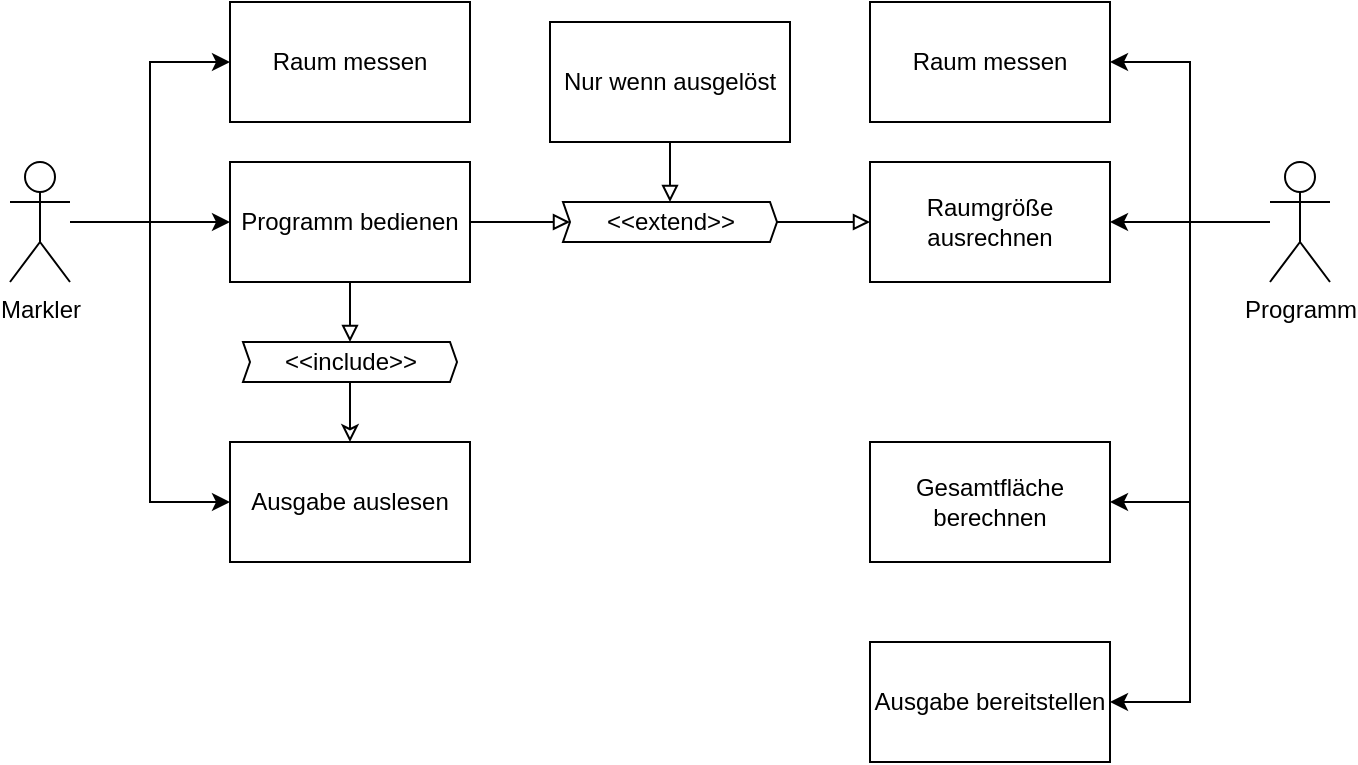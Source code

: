 <mxfile version="25.0.3">
  <diagram name="Seite-1" id="OiyQYx4CDayECdPJGrxK">
    <mxGraphModel dx="955" dy="515" grid="1" gridSize="10" guides="1" tooltips="1" connect="1" arrows="1" fold="1" page="1" pageScale="1" pageWidth="827" pageHeight="1169" math="0" shadow="0">
      <root>
        <mxCell id="0" />
        <mxCell id="1" parent="0" />
        <mxCell id="zC0twBDkTGlBig3KOCTz-3" value="" style="edgeStyle=orthogonalEdgeStyle;rounded=0;orthogonalLoop=1;jettySize=auto;html=1;" edge="1" parent="1" source="zC0twBDkTGlBig3KOCTz-1" target="zC0twBDkTGlBig3KOCTz-2">
          <mxGeometry relative="1" as="geometry">
            <Array as="points">
              <mxPoint x="160" y="250" />
              <mxPoint x="160" y="170" />
            </Array>
          </mxGeometry>
        </mxCell>
        <mxCell id="zC0twBDkTGlBig3KOCTz-6" style="edgeStyle=orthogonalEdgeStyle;rounded=0;orthogonalLoop=1;jettySize=auto;html=1;entryX=0;entryY=0.5;entryDx=0;entryDy=0;" edge="1" parent="1" source="zC0twBDkTGlBig3KOCTz-1" target="zC0twBDkTGlBig3KOCTz-4">
          <mxGeometry relative="1" as="geometry" />
        </mxCell>
        <mxCell id="zC0twBDkTGlBig3KOCTz-8" style="edgeStyle=orthogonalEdgeStyle;rounded=0;orthogonalLoop=1;jettySize=auto;html=1;entryX=0;entryY=0.5;entryDx=0;entryDy=0;" edge="1" parent="1" source="zC0twBDkTGlBig3KOCTz-1" target="zC0twBDkTGlBig3KOCTz-7">
          <mxGeometry relative="1" as="geometry">
            <Array as="points">
              <mxPoint x="160" y="250" />
              <mxPoint x="160" y="390" />
            </Array>
          </mxGeometry>
        </mxCell>
        <mxCell id="zC0twBDkTGlBig3KOCTz-1" value="&lt;div&gt;Markler&lt;/div&gt;" style="shape=umlActor;verticalLabelPosition=bottom;verticalAlign=top;html=1;outlineConnect=0;" vertex="1" parent="1">
          <mxGeometry x="90" y="220" width="30" height="60" as="geometry" />
        </mxCell>
        <mxCell id="zC0twBDkTGlBig3KOCTz-2" value="Raum messen" style="whiteSpace=wrap;html=1;verticalAlign=middle;glass=0;shadow=0;rounded=0;" vertex="1" parent="1">
          <mxGeometry x="200" y="140" width="120" height="60" as="geometry" />
        </mxCell>
        <mxCell id="zC0twBDkTGlBig3KOCTz-18" style="edgeStyle=orthogonalEdgeStyle;rounded=0;orthogonalLoop=1;jettySize=auto;html=1;entryX=0.5;entryY=0;entryDx=0;entryDy=0;endArrow=block;endFill=0;" edge="1" parent="1" source="zC0twBDkTGlBig3KOCTz-4" target="zC0twBDkTGlBig3KOCTz-28">
          <mxGeometry relative="1" as="geometry" />
        </mxCell>
        <mxCell id="zC0twBDkTGlBig3KOCTz-20" style="edgeStyle=orthogonalEdgeStyle;rounded=0;orthogonalLoop=1;jettySize=auto;html=1;entryX=0;entryY=0.5;entryDx=0;entryDy=0;endArrow=block;endFill=0;" edge="1" parent="1" source="zC0twBDkTGlBig3KOCTz-4" target="zC0twBDkTGlBig3KOCTz-25">
          <mxGeometry relative="1" as="geometry" />
        </mxCell>
        <mxCell id="zC0twBDkTGlBig3KOCTz-4" value="Programm bedienen" style="whiteSpace=wrap;html=1;verticalAlign=middle;glass=0;shadow=0;rounded=0;" vertex="1" parent="1">
          <mxGeometry x="200" y="220" width="120" height="60" as="geometry" />
        </mxCell>
        <mxCell id="zC0twBDkTGlBig3KOCTz-7" value="Ausgabe auslesen" style="whiteSpace=wrap;html=1;verticalAlign=middle;glass=0;shadow=0;rounded=0;" vertex="1" parent="1">
          <mxGeometry x="200" y="360" width="120" height="60" as="geometry" />
        </mxCell>
        <mxCell id="zC0twBDkTGlBig3KOCTz-11" style="edgeStyle=orthogonalEdgeStyle;rounded=0;orthogonalLoop=1;jettySize=auto;html=1;entryX=1;entryY=0.5;entryDx=0;entryDy=0;" edge="1" parent="1" source="zC0twBDkTGlBig3KOCTz-9" target="zC0twBDkTGlBig3KOCTz-10">
          <mxGeometry relative="1" as="geometry" />
        </mxCell>
        <mxCell id="zC0twBDkTGlBig3KOCTz-13" style="edgeStyle=orthogonalEdgeStyle;rounded=0;orthogonalLoop=1;jettySize=auto;html=1;entryX=1;entryY=0.5;entryDx=0;entryDy=0;" edge="1" parent="1" source="zC0twBDkTGlBig3KOCTz-9" target="zC0twBDkTGlBig3KOCTz-12">
          <mxGeometry relative="1" as="geometry" />
        </mxCell>
        <mxCell id="zC0twBDkTGlBig3KOCTz-15" style="edgeStyle=orthogonalEdgeStyle;rounded=0;orthogonalLoop=1;jettySize=auto;html=1;entryX=1;entryY=0.5;entryDx=0;entryDy=0;" edge="1" parent="1" source="zC0twBDkTGlBig3KOCTz-9" target="zC0twBDkTGlBig3KOCTz-14">
          <mxGeometry relative="1" as="geometry" />
        </mxCell>
        <mxCell id="zC0twBDkTGlBig3KOCTz-17" style="edgeStyle=orthogonalEdgeStyle;rounded=0;orthogonalLoop=1;jettySize=auto;html=1;entryX=1;entryY=0.5;entryDx=0;entryDy=0;" edge="1" parent="1" source="zC0twBDkTGlBig3KOCTz-9" target="zC0twBDkTGlBig3KOCTz-16">
          <mxGeometry relative="1" as="geometry" />
        </mxCell>
        <mxCell id="zC0twBDkTGlBig3KOCTz-9" value="Programm" style="shape=umlActor;verticalLabelPosition=bottom;verticalAlign=top;html=1;outlineConnect=0;" vertex="1" parent="1">
          <mxGeometry x="720" y="220" width="30" height="60" as="geometry" />
        </mxCell>
        <mxCell id="zC0twBDkTGlBig3KOCTz-10" value="Raum messen" style="whiteSpace=wrap;html=1;verticalAlign=middle;glass=0;shadow=0;rounded=0;" vertex="1" parent="1">
          <mxGeometry x="520" y="140" width="120" height="60" as="geometry" />
        </mxCell>
        <mxCell id="zC0twBDkTGlBig3KOCTz-12" value="Raumgröße ausrechnen" style="whiteSpace=wrap;html=1;verticalAlign=middle;glass=0;shadow=0;rounded=0;" vertex="1" parent="1">
          <mxGeometry x="520" y="220" width="120" height="60" as="geometry" />
        </mxCell>
        <mxCell id="zC0twBDkTGlBig3KOCTz-14" value="Gesamtfläche berechnen" style="whiteSpace=wrap;html=1;verticalAlign=middle;glass=0;shadow=0;rounded=0;" vertex="1" parent="1">
          <mxGeometry x="520" y="360" width="120" height="60" as="geometry" />
        </mxCell>
        <mxCell id="zC0twBDkTGlBig3KOCTz-16" value="Ausgabe bereitstellen" style="whiteSpace=wrap;html=1;verticalAlign=middle;glass=0;shadow=0;rounded=0;" vertex="1" parent="1">
          <mxGeometry x="520" y="460" width="120" height="60" as="geometry" />
        </mxCell>
        <mxCell id="zC0twBDkTGlBig3KOCTz-27" style="edgeStyle=orthogonalEdgeStyle;rounded=0;orthogonalLoop=1;jettySize=auto;html=1;entryX=0.5;entryY=0;entryDx=0;entryDy=0;endArrow=block;endFill=0;" edge="1" parent="1" source="zC0twBDkTGlBig3KOCTz-22" target="zC0twBDkTGlBig3KOCTz-25">
          <mxGeometry relative="1" as="geometry" />
        </mxCell>
        <mxCell id="zC0twBDkTGlBig3KOCTz-22" value="Nur wenn ausgelöst" style="whiteSpace=wrap;html=1;verticalAlign=middle;glass=0;shadow=0;rounded=0;" vertex="1" parent="1">
          <mxGeometry x="360" y="150" width="120" height="60" as="geometry" />
        </mxCell>
        <mxCell id="zC0twBDkTGlBig3KOCTz-26" style="edgeStyle=orthogonalEdgeStyle;rounded=0;orthogonalLoop=1;jettySize=auto;html=1;exitX=1;exitY=0.5;exitDx=0;exitDy=0;entryX=0;entryY=0.5;entryDx=0;entryDy=0;endArrow=block;endFill=0;" edge="1" parent="1" source="zC0twBDkTGlBig3KOCTz-25" target="zC0twBDkTGlBig3KOCTz-12">
          <mxGeometry relative="1" as="geometry" />
        </mxCell>
        <mxCell id="zC0twBDkTGlBig3KOCTz-25" value="&amp;lt;&amp;lt;extend&amp;gt;&amp;gt;" style="shape=step;perimeter=stepPerimeter;whiteSpace=wrap;html=1;fixedSize=1;size=3.5;" vertex="1" parent="1">
          <mxGeometry x="366.5" y="240" width="107" height="20" as="geometry" />
        </mxCell>
        <mxCell id="zC0twBDkTGlBig3KOCTz-29" style="edgeStyle=orthogonalEdgeStyle;rounded=0;orthogonalLoop=1;jettySize=auto;html=1;entryX=0.5;entryY=0;entryDx=0;entryDy=0;endArrow=classic;endFill=0;" edge="1" parent="1" source="zC0twBDkTGlBig3KOCTz-28" target="zC0twBDkTGlBig3KOCTz-7">
          <mxGeometry relative="1" as="geometry" />
        </mxCell>
        <mxCell id="zC0twBDkTGlBig3KOCTz-28" value="&amp;lt;&amp;lt;include&amp;gt;&amp;gt;" style="shape=step;perimeter=stepPerimeter;whiteSpace=wrap;html=1;fixedSize=1;size=3.5;" vertex="1" parent="1">
          <mxGeometry x="206.5" y="310" width="107" height="20" as="geometry" />
        </mxCell>
      </root>
    </mxGraphModel>
  </diagram>
</mxfile>
